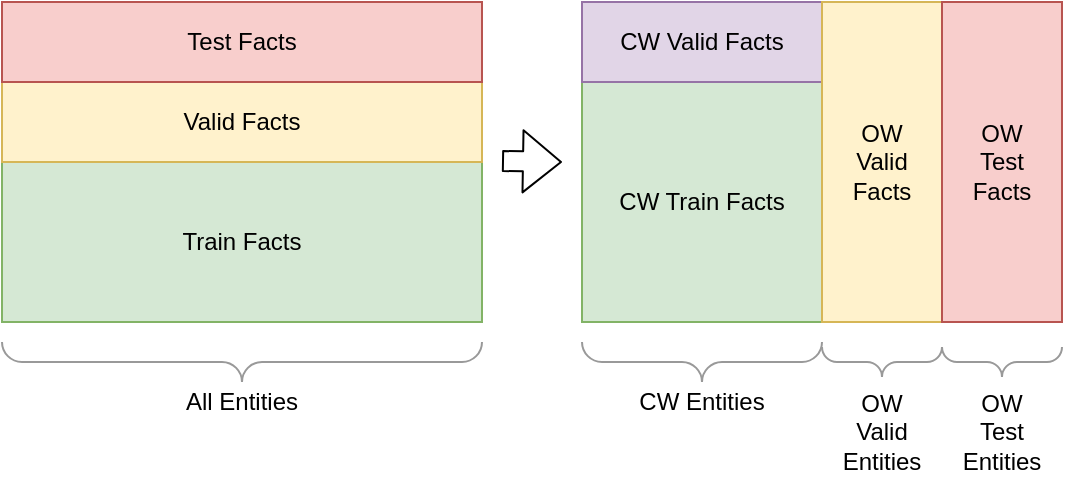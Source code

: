 <mxfile version="14.5.1" type="device"><diagram id="0cxq-o13JCqM5__rvhiF" name="Page-1"><mxGraphModel dx="534" dy="599" grid="1" gridSize="10" guides="1" tooltips="1" connect="1" arrows="1" fold="1" page="1" pageScale="1" pageWidth="850" pageHeight="1100" math="0" shadow="0"><root><mxCell id="0"/><mxCell id="1" parent="0"/><mxCell id="WJlLXGQ1d8UNX4gSKEFn-30" value="CW Train Facts" style="rounded=0;whiteSpace=wrap;html=1;fillColor=#d5e8d4;strokeColor=#82b366;" vertex="1" parent="1"><mxGeometry x="410" y="200" width="120" height="120" as="geometry"/></mxCell><mxCell id="WJlLXGQ1d8UNX4gSKEFn-28" value="Train Facts" style="rounded=0;whiteSpace=wrap;html=1;fillColor=#d5e8d4;strokeColor=#82b366;" vertex="1" parent="1"><mxGeometry x="120" y="240" width="240" height="80" as="geometry"/></mxCell><mxCell id="WJlLXGQ1d8UNX4gSKEFn-27" value="Valid Facts" style="rounded=0;whiteSpace=wrap;html=1;fillColor=#fff2cc;strokeColor=#d6b656;" vertex="1" parent="1"><mxGeometry x="120" y="200" width="240" height="40" as="geometry"/></mxCell><mxCell id="WJlLXGQ1d8UNX4gSKEFn-3" value="" style="shape=flexArrow;endArrow=classic;html=1;" edge="1" parent="1"><mxGeometry width="50" height="50" relative="1" as="geometry"><mxPoint x="370" y="239.5" as="sourcePoint"/><mxPoint x="400" y="240" as="targetPoint"/></mxGeometry></mxCell><mxCell id="WJlLXGQ1d8UNX4gSKEFn-10" value="" style="verticalLabelPosition=bottom;shadow=0;dashed=0;align=center;html=1;verticalAlign=top;strokeWidth=1;shape=mxgraph.mockup.markup.curlyBrace;strokeColor=#999999;rotation=-180;" vertex="1" parent="1"><mxGeometry x="120" y="330" width="240" height="20" as="geometry"/></mxCell><mxCell id="WJlLXGQ1d8UNX4gSKEFn-11" value="All Entities" style="text;html=1;strokeColor=none;fillColor=none;align=center;verticalAlign=middle;whiteSpace=wrap;rounded=0;" vertex="1" parent="1"><mxGeometry x="200" y="350" width="80" height="20" as="geometry"/></mxCell><mxCell id="WJlLXGQ1d8UNX4gSKEFn-12" value="" style="verticalLabelPosition=bottom;shadow=0;dashed=0;align=center;html=1;verticalAlign=top;strokeWidth=1;shape=mxgraph.mockup.markup.curlyBrace;strokeColor=#999999;rotation=-180;" vertex="1" parent="1"><mxGeometry x="410" y="330" width="120" height="20" as="geometry"/></mxCell><mxCell id="WJlLXGQ1d8UNX4gSKEFn-13" value="CW Entities" style="text;html=1;strokeColor=none;fillColor=none;align=center;verticalAlign=middle;whiteSpace=wrap;rounded=0;" vertex="1" parent="1"><mxGeometry x="430" y="350" width="80" height="20" as="geometry"/></mxCell><mxCell id="WJlLXGQ1d8UNX4gSKEFn-14" value="" style="verticalLabelPosition=bottom;shadow=0;dashed=0;align=center;html=1;verticalAlign=top;strokeWidth=1;shape=mxgraph.mockup.markup.curlyBrace;strokeColor=#999999;rotation=-180;" vertex="1" parent="1"><mxGeometry x="530" y="330" width="60" height="20" as="geometry"/></mxCell><mxCell id="WJlLXGQ1d8UNX4gSKEFn-15" value="OW&lt;br&gt;Valid&lt;br&gt;Entities" style="text;html=1;strokeColor=none;fillColor=none;align=center;verticalAlign=middle;whiteSpace=wrap;rounded=0;" vertex="1" parent="1"><mxGeometry x="520" y="350" width="80" height="50" as="geometry"/></mxCell><mxCell id="WJlLXGQ1d8UNX4gSKEFn-16" value="" style="verticalLabelPosition=bottom;shadow=0;dashed=0;align=center;html=1;verticalAlign=top;strokeWidth=1;shape=mxgraph.mockup.markup.curlyBrace;strokeColor=#999999;rotation=-180;" vertex="1" parent="1"><mxGeometry x="590" y="330" width="60" height="20" as="geometry"/></mxCell><mxCell id="WJlLXGQ1d8UNX4gSKEFn-17" value="OW&lt;br&gt;Test&lt;br&gt;Entities" style="text;html=1;strokeColor=none;fillColor=none;align=center;verticalAlign=middle;whiteSpace=wrap;rounded=0;" vertex="1" parent="1"><mxGeometry x="580" y="350" width="80" height="50" as="geometry"/></mxCell><mxCell id="WJlLXGQ1d8UNX4gSKEFn-26" value="Test Facts" style="rounded=0;whiteSpace=wrap;html=1;fillColor=#f8cecc;strokeColor=#b85450;" vertex="1" parent="1"><mxGeometry x="120" y="160" width="240" height="40" as="geometry"/></mxCell><mxCell id="WJlLXGQ1d8UNX4gSKEFn-29" value="CW Valid Facts" style="rounded=0;whiteSpace=wrap;html=1;fillColor=#e1d5e7;strokeColor=#9673a6;" vertex="1" parent="1"><mxGeometry x="410" y="160" width="120" height="40" as="geometry"/></mxCell><mxCell id="WJlLXGQ1d8UNX4gSKEFn-31" value="OW&lt;br&gt;Valid&lt;br&gt;Facts" style="rounded=0;whiteSpace=wrap;html=1;fillColor=#fff2cc;strokeColor=#d6b656;" vertex="1" parent="1"><mxGeometry x="530" y="160" width="60" height="160" as="geometry"/></mxCell><mxCell id="WJlLXGQ1d8UNX4gSKEFn-32" value="OW&lt;br&gt;Test&lt;br&gt;Facts" style="rounded=0;whiteSpace=wrap;html=1;fillColor=#f8cecc;strokeColor=#b85450;" vertex="1" parent="1"><mxGeometry x="590" y="160" width="60" height="160" as="geometry"/></mxCell></root></mxGraphModel></diagram></mxfile>